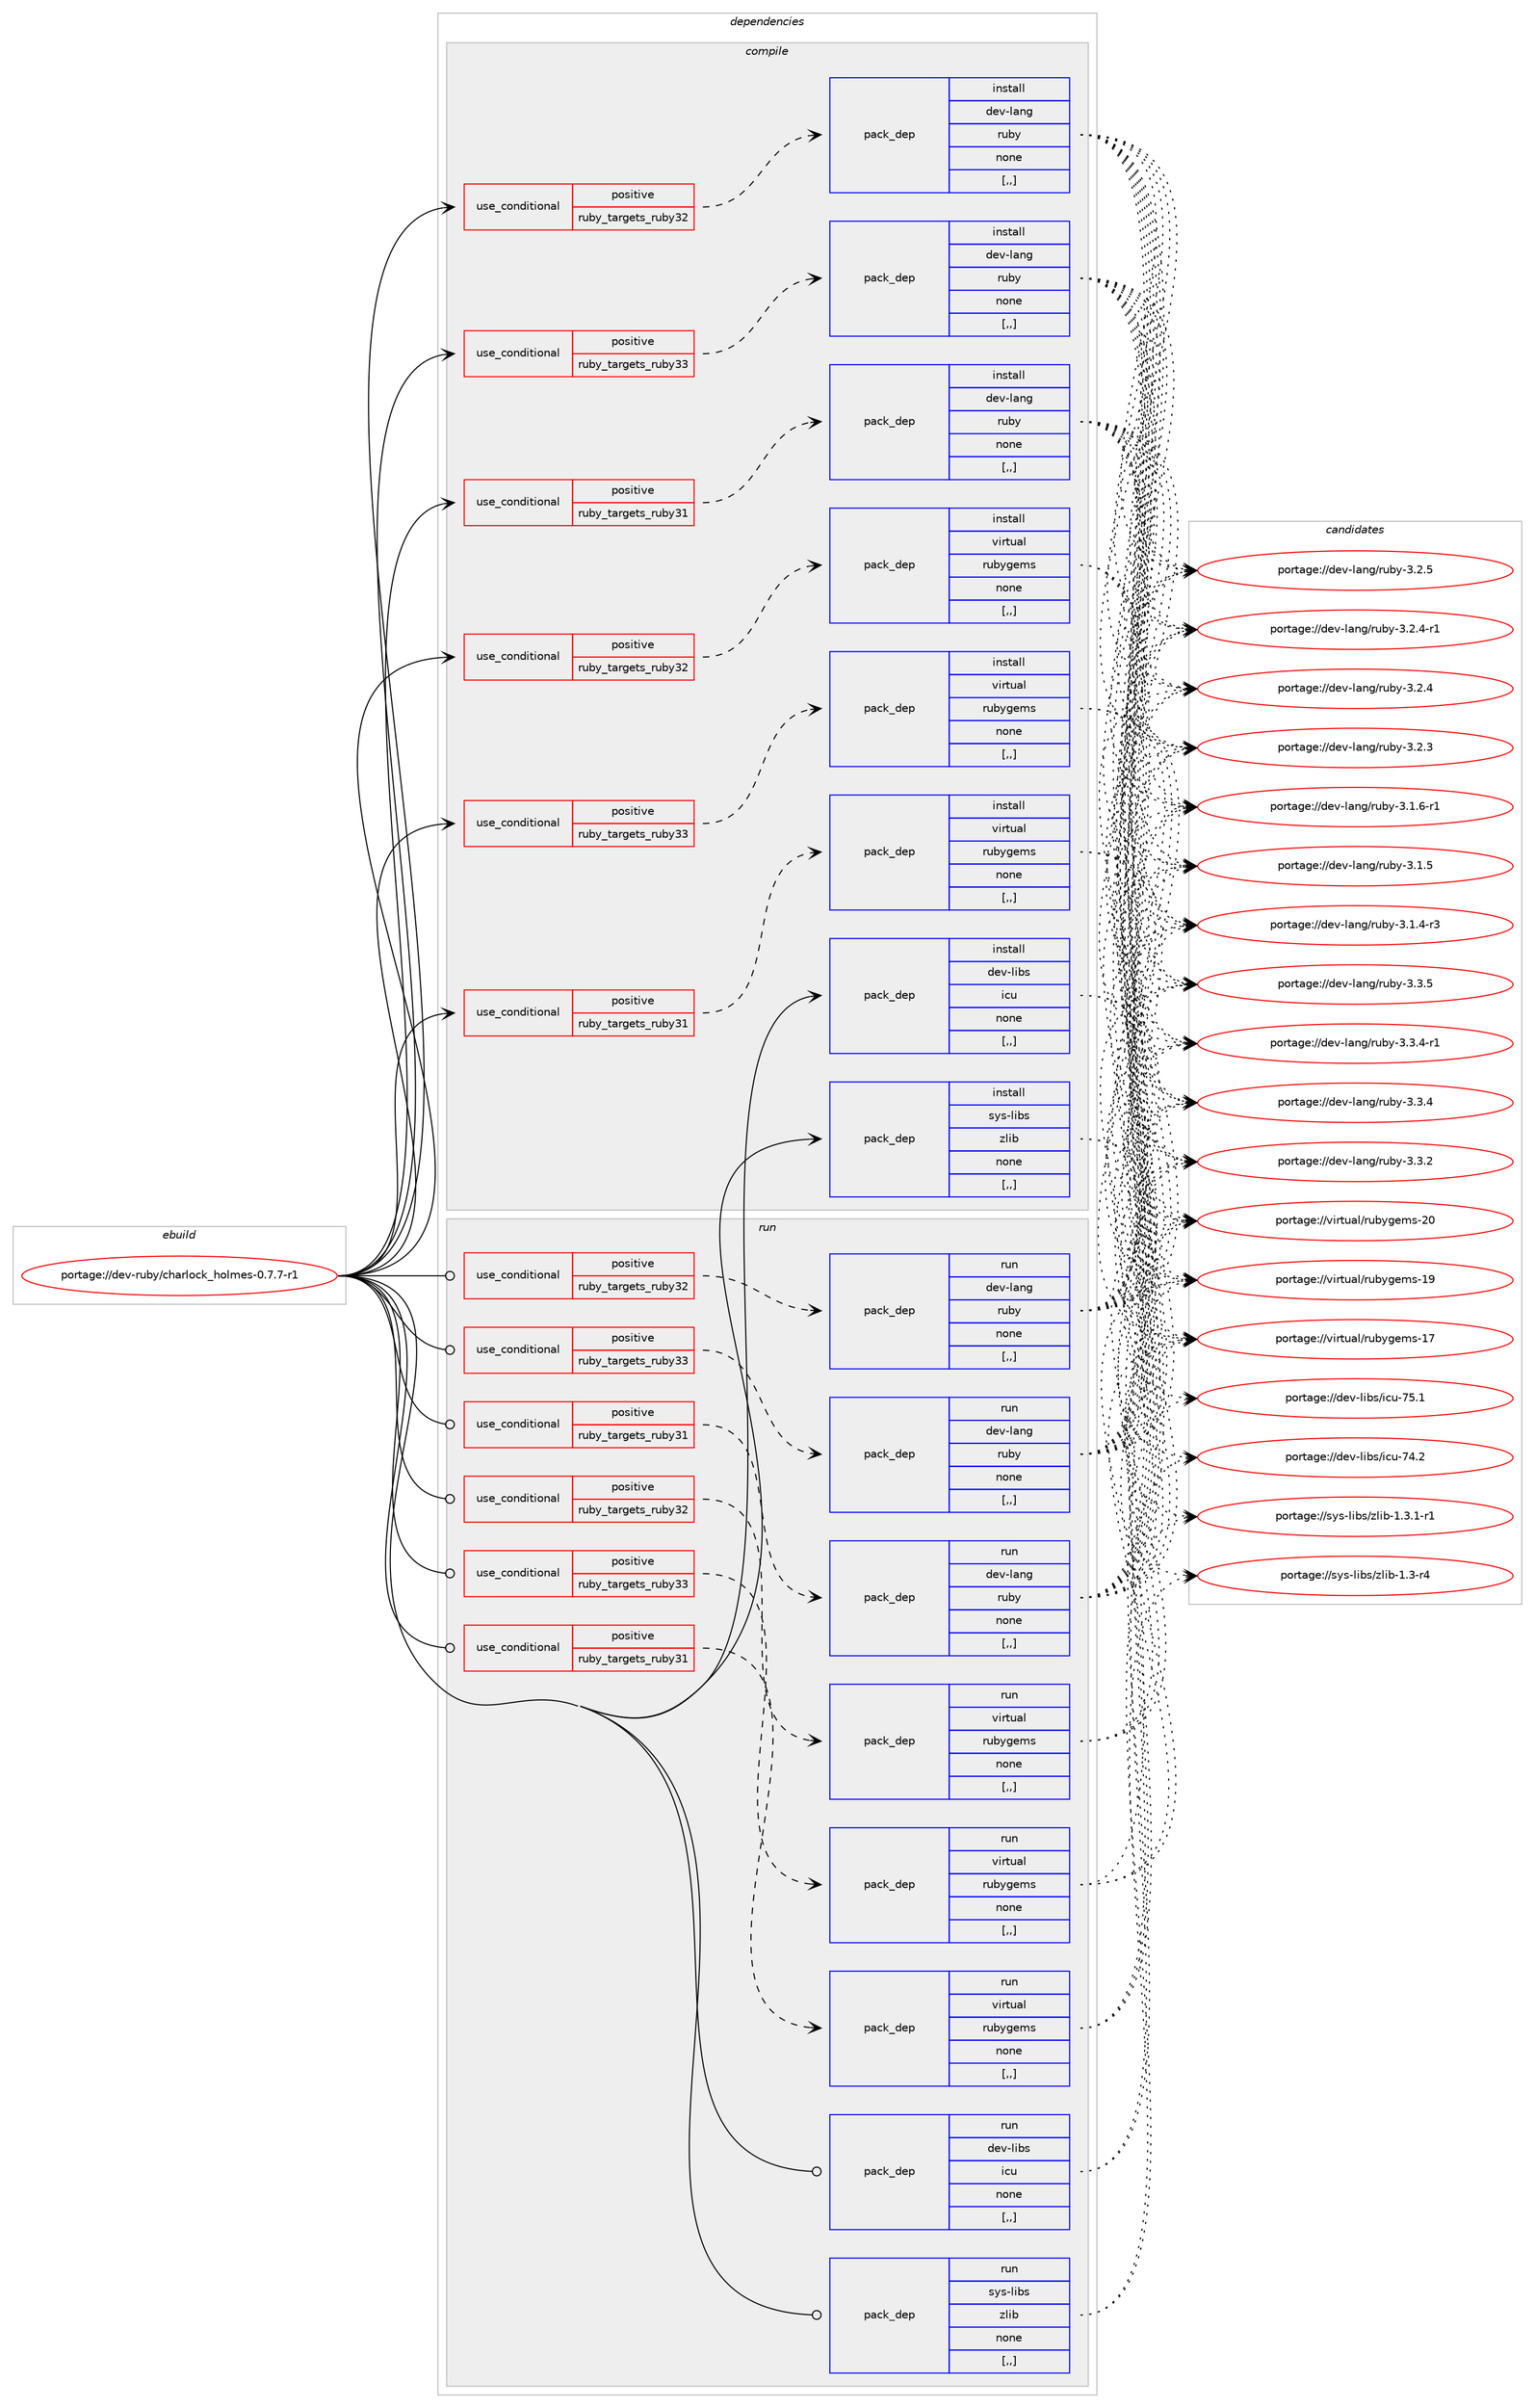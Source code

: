 digraph prolog {

# *************
# Graph options
# *************

newrank=true;
concentrate=true;
compound=true;
graph [rankdir=LR,fontname=Helvetica,fontsize=10,ranksep=1.5];#, ranksep=2.5, nodesep=0.2];
edge  [arrowhead=vee];
node  [fontname=Helvetica,fontsize=10];

# **********
# The ebuild
# **********

subgraph cluster_leftcol {
color=gray;
label=<<i>ebuild</i>>;
id [label="portage://dev-ruby/charlock_holmes-0.7.7-r1", color=red, width=4, href="../dev-ruby/charlock_holmes-0.7.7-r1.svg"];
}

# ****************
# The dependencies
# ****************

subgraph cluster_midcol {
color=gray;
label=<<i>dependencies</i>>;
subgraph cluster_compile {
fillcolor="#eeeeee";
style=filled;
label=<<i>compile</i>>;
subgraph cond176289 {
dependency674603 [label=<<TABLE BORDER="0" CELLBORDER="1" CELLSPACING="0" CELLPADDING="4"><TR><TD ROWSPAN="3" CELLPADDING="10">use_conditional</TD></TR><TR><TD>positive</TD></TR><TR><TD>ruby_targets_ruby31</TD></TR></TABLE>>, shape=none, color=red];
subgraph pack493427 {
dependency674604 [label=<<TABLE BORDER="0" CELLBORDER="1" CELLSPACING="0" CELLPADDING="4" WIDTH="220"><TR><TD ROWSPAN="6" CELLPADDING="30">pack_dep</TD></TR><TR><TD WIDTH="110">install</TD></TR><TR><TD>dev-lang</TD></TR><TR><TD>ruby</TD></TR><TR><TD>none</TD></TR><TR><TD>[,,]</TD></TR></TABLE>>, shape=none, color=blue];
}
dependency674603:e -> dependency674604:w [weight=20,style="dashed",arrowhead="vee"];
}
id:e -> dependency674603:w [weight=20,style="solid",arrowhead="vee"];
subgraph cond176290 {
dependency674605 [label=<<TABLE BORDER="0" CELLBORDER="1" CELLSPACING="0" CELLPADDING="4"><TR><TD ROWSPAN="3" CELLPADDING="10">use_conditional</TD></TR><TR><TD>positive</TD></TR><TR><TD>ruby_targets_ruby31</TD></TR></TABLE>>, shape=none, color=red];
subgraph pack493428 {
dependency674606 [label=<<TABLE BORDER="0" CELLBORDER="1" CELLSPACING="0" CELLPADDING="4" WIDTH="220"><TR><TD ROWSPAN="6" CELLPADDING="30">pack_dep</TD></TR><TR><TD WIDTH="110">install</TD></TR><TR><TD>virtual</TD></TR><TR><TD>rubygems</TD></TR><TR><TD>none</TD></TR><TR><TD>[,,]</TD></TR></TABLE>>, shape=none, color=blue];
}
dependency674605:e -> dependency674606:w [weight=20,style="dashed",arrowhead="vee"];
}
id:e -> dependency674605:w [weight=20,style="solid",arrowhead="vee"];
subgraph cond176291 {
dependency674607 [label=<<TABLE BORDER="0" CELLBORDER="1" CELLSPACING="0" CELLPADDING="4"><TR><TD ROWSPAN="3" CELLPADDING="10">use_conditional</TD></TR><TR><TD>positive</TD></TR><TR><TD>ruby_targets_ruby32</TD></TR></TABLE>>, shape=none, color=red];
subgraph pack493429 {
dependency674608 [label=<<TABLE BORDER="0" CELLBORDER="1" CELLSPACING="0" CELLPADDING="4" WIDTH="220"><TR><TD ROWSPAN="6" CELLPADDING="30">pack_dep</TD></TR><TR><TD WIDTH="110">install</TD></TR><TR><TD>dev-lang</TD></TR><TR><TD>ruby</TD></TR><TR><TD>none</TD></TR><TR><TD>[,,]</TD></TR></TABLE>>, shape=none, color=blue];
}
dependency674607:e -> dependency674608:w [weight=20,style="dashed",arrowhead="vee"];
}
id:e -> dependency674607:w [weight=20,style="solid",arrowhead="vee"];
subgraph cond176292 {
dependency674609 [label=<<TABLE BORDER="0" CELLBORDER="1" CELLSPACING="0" CELLPADDING="4"><TR><TD ROWSPAN="3" CELLPADDING="10">use_conditional</TD></TR><TR><TD>positive</TD></TR><TR><TD>ruby_targets_ruby32</TD></TR></TABLE>>, shape=none, color=red];
subgraph pack493430 {
dependency674610 [label=<<TABLE BORDER="0" CELLBORDER="1" CELLSPACING="0" CELLPADDING="4" WIDTH="220"><TR><TD ROWSPAN="6" CELLPADDING="30">pack_dep</TD></TR><TR><TD WIDTH="110">install</TD></TR><TR><TD>virtual</TD></TR><TR><TD>rubygems</TD></TR><TR><TD>none</TD></TR><TR><TD>[,,]</TD></TR></TABLE>>, shape=none, color=blue];
}
dependency674609:e -> dependency674610:w [weight=20,style="dashed",arrowhead="vee"];
}
id:e -> dependency674609:w [weight=20,style="solid",arrowhead="vee"];
subgraph cond176293 {
dependency674611 [label=<<TABLE BORDER="0" CELLBORDER="1" CELLSPACING="0" CELLPADDING="4"><TR><TD ROWSPAN="3" CELLPADDING="10">use_conditional</TD></TR><TR><TD>positive</TD></TR><TR><TD>ruby_targets_ruby33</TD></TR></TABLE>>, shape=none, color=red];
subgraph pack493431 {
dependency674612 [label=<<TABLE BORDER="0" CELLBORDER="1" CELLSPACING="0" CELLPADDING="4" WIDTH="220"><TR><TD ROWSPAN="6" CELLPADDING="30">pack_dep</TD></TR><TR><TD WIDTH="110">install</TD></TR><TR><TD>dev-lang</TD></TR><TR><TD>ruby</TD></TR><TR><TD>none</TD></TR><TR><TD>[,,]</TD></TR></TABLE>>, shape=none, color=blue];
}
dependency674611:e -> dependency674612:w [weight=20,style="dashed",arrowhead="vee"];
}
id:e -> dependency674611:w [weight=20,style="solid",arrowhead="vee"];
subgraph cond176294 {
dependency674613 [label=<<TABLE BORDER="0" CELLBORDER="1" CELLSPACING="0" CELLPADDING="4"><TR><TD ROWSPAN="3" CELLPADDING="10">use_conditional</TD></TR><TR><TD>positive</TD></TR><TR><TD>ruby_targets_ruby33</TD></TR></TABLE>>, shape=none, color=red];
subgraph pack493432 {
dependency674614 [label=<<TABLE BORDER="0" CELLBORDER="1" CELLSPACING="0" CELLPADDING="4" WIDTH="220"><TR><TD ROWSPAN="6" CELLPADDING="30">pack_dep</TD></TR><TR><TD WIDTH="110">install</TD></TR><TR><TD>virtual</TD></TR><TR><TD>rubygems</TD></TR><TR><TD>none</TD></TR><TR><TD>[,,]</TD></TR></TABLE>>, shape=none, color=blue];
}
dependency674613:e -> dependency674614:w [weight=20,style="dashed",arrowhead="vee"];
}
id:e -> dependency674613:w [weight=20,style="solid",arrowhead="vee"];
subgraph pack493433 {
dependency674615 [label=<<TABLE BORDER="0" CELLBORDER="1" CELLSPACING="0" CELLPADDING="4" WIDTH="220"><TR><TD ROWSPAN="6" CELLPADDING="30">pack_dep</TD></TR><TR><TD WIDTH="110">install</TD></TR><TR><TD>dev-libs</TD></TR><TR><TD>icu</TD></TR><TR><TD>none</TD></TR><TR><TD>[,,]</TD></TR></TABLE>>, shape=none, color=blue];
}
id:e -> dependency674615:w [weight=20,style="solid",arrowhead="vee"];
subgraph pack493434 {
dependency674616 [label=<<TABLE BORDER="0" CELLBORDER="1" CELLSPACING="0" CELLPADDING="4" WIDTH="220"><TR><TD ROWSPAN="6" CELLPADDING="30">pack_dep</TD></TR><TR><TD WIDTH="110">install</TD></TR><TR><TD>sys-libs</TD></TR><TR><TD>zlib</TD></TR><TR><TD>none</TD></TR><TR><TD>[,,]</TD></TR></TABLE>>, shape=none, color=blue];
}
id:e -> dependency674616:w [weight=20,style="solid",arrowhead="vee"];
}
subgraph cluster_compileandrun {
fillcolor="#eeeeee";
style=filled;
label=<<i>compile and run</i>>;
}
subgraph cluster_run {
fillcolor="#eeeeee";
style=filled;
label=<<i>run</i>>;
subgraph cond176295 {
dependency674617 [label=<<TABLE BORDER="0" CELLBORDER="1" CELLSPACING="0" CELLPADDING="4"><TR><TD ROWSPAN="3" CELLPADDING="10">use_conditional</TD></TR><TR><TD>positive</TD></TR><TR><TD>ruby_targets_ruby31</TD></TR></TABLE>>, shape=none, color=red];
subgraph pack493435 {
dependency674618 [label=<<TABLE BORDER="0" CELLBORDER="1" CELLSPACING="0" CELLPADDING="4" WIDTH="220"><TR><TD ROWSPAN="6" CELLPADDING="30">pack_dep</TD></TR><TR><TD WIDTH="110">run</TD></TR><TR><TD>dev-lang</TD></TR><TR><TD>ruby</TD></TR><TR><TD>none</TD></TR><TR><TD>[,,]</TD></TR></TABLE>>, shape=none, color=blue];
}
dependency674617:e -> dependency674618:w [weight=20,style="dashed",arrowhead="vee"];
}
id:e -> dependency674617:w [weight=20,style="solid",arrowhead="odot"];
subgraph cond176296 {
dependency674619 [label=<<TABLE BORDER="0" CELLBORDER="1" CELLSPACING="0" CELLPADDING="4"><TR><TD ROWSPAN="3" CELLPADDING="10">use_conditional</TD></TR><TR><TD>positive</TD></TR><TR><TD>ruby_targets_ruby31</TD></TR></TABLE>>, shape=none, color=red];
subgraph pack493436 {
dependency674620 [label=<<TABLE BORDER="0" CELLBORDER="1" CELLSPACING="0" CELLPADDING="4" WIDTH="220"><TR><TD ROWSPAN="6" CELLPADDING="30">pack_dep</TD></TR><TR><TD WIDTH="110">run</TD></TR><TR><TD>virtual</TD></TR><TR><TD>rubygems</TD></TR><TR><TD>none</TD></TR><TR><TD>[,,]</TD></TR></TABLE>>, shape=none, color=blue];
}
dependency674619:e -> dependency674620:w [weight=20,style="dashed",arrowhead="vee"];
}
id:e -> dependency674619:w [weight=20,style="solid",arrowhead="odot"];
subgraph cond176297 {
dependency674621 [label=<<TABLE BORDER="0" CELLBORDER="1" CELLSPACING="0" CELLPADDING="4"><TR><TD ROWSPAN="3" CELLPADDING="10">use_conditional</TD></TR><TR><TD>positive</TD></TR><TR><TD>ruby_targets_ruby32</TD></TR></TABLE>>, shape=none, color=red];
subgraph pack493437 {
dependency674622 [label=<<TABLE BORDER="0" CELLBORDER="1" CELLSPACING="0" CELLPADDING="4" WIDTH="220"><TR><TD ROWSPAN="6" CELLPADDING="30">pack_dep</TD></TR><TR><TD WIDTH="110">run</TD></TR><TR><TD>dev-lang</TD></TR><TR><TD>ruby</TD></TR><TR><TD>none</TD></TR><TR><TD>[,,]</TD></TR></TABLE>>, shape=none, color=blue];
}
dependency674621:e -> dependency674622:w [weight=20,style="dashed",arrowhead="vee"];
}
id:e -> dependency674621:w [weight=20,style="solid",arrowhead="odot"];
subgraph cond176298 {
dependency674623 [label=<<TABLE BORDER="0" CELLBORDER="1" CELLSPACING="0" CELLPADDING="4"><TR><TD ROWSPAN="3" CELLPADDING="10">use_conditional</TD></TR><TR><TD>positive</TD></TR><TR><TD>ruby_targets_ruby32</TD></TR></TABLE>>, shape=none, color=red];
subgraph pack493438 {
dependency674624 [label=<<TABLE BORDER="0" CELLBORDER="1" CELLSPACING="0" CELLPADDING="4" WIDTH="220"><TR><TD ROWSPAN="6" CELLPADDING="30">pack_dep</TD></TR><TR><TD WIDTH="110">run</TD></TR><TR><TD>virtual</TD></TR><TR><TD>rubygems</TD></TR><TR><TD>none</TD></TR><TR><TD>[,,]</TD></TR></TABLE>>, shape=none, color=blue];
}
dependency674623:e -> dependency674624:w [weight=20,style="dashed",arrowhead="vee"];
}
id:e -> dependency674623:w [weight=20,style="solid",arrowhead="odot"];
subgraph cond176299 {
dependency674625 [label=<<TABLE BORDER="0" CELLBORDER="1" CELLSPACING="0" CELLPADDING="4"><TR><TD ROWSPAN="3" CELLPADDING="10">use_conditional</TD></TR><TR><TD>positive</TD></TR><TR><TD>ruby_targets_ruby33</TD></TR></TABLE>>, shape=none, color=red];
subgraph pack493439 {
dependency674626 [label=<<TABLE BORDER="0" CELLBORDER="1" CELLSPACING="0" CELLPADDING="4" WIDTH="220"><TR><TD ROWSPAN="6" CELLPADDING="30">pack_dep</TD></TR><TR><TD WIDTH="110">run</TD></TR><TR><TD>dev-lang</TD></TR><TR><TD>ruby</TD></TR><TR><TD>none</TD></TR><TR><TD>[,,]</TD></TR></TABLE>>, shape=none, color=blue];
}
dependency674625:e -> dependency674626:w [weight=20,style="dashed",arrowhead="vee"];
}
id:e -> dependency674625:w [weight=20,style="solid",arrowhead="odot"];
subgraph cond176300 {
dependency674627 [label=<<TABLE BORDER="0" CELLBORDER="1" CELLSPACING="0" CELLPADDING="4"><TR><TD ROWSPAN="3" CELLPADDING="10">use_conditional</TD></TR><TR><TD>positive</TD></TR><TR><TD>ruby_targets_ruby33</TD></TR></TABLE>>, shape=none, color=red];
subgraph pack493440 {
dependency674628 [label=<<TABLE BORDER="0" CELLBORDER="1" CELLSPACING="0" CELLPADDING="4" WIDTH="220"><TR><TD ROWSPAN="6" CELLPADDING="30">pack_dep</TD></TR><TR><TD WIDTH="110">run</TD></TR><TR><TD>virtual</TD></TR><TR><TD>rubygems</TD></TR><TR><TD>none</TD></TR><TR><TD>[,,]</TD></TR></TABLE>>, shape=none, color=blue];
}
dependency674627:e -> dependency674628:w [weight=20,style="dashed",arrowhead="vee"];
}
id:e -> dependency674627:w [weight=20,style="solid",arrowhead="odot"];
subgraph pack493441 {
dependency674629 [label=<<TABLE BORDER="0" CELLBORDER="1" CELLSPACING="0" CELLPADDING="4" WIDTH="220"><TR><TD ROWSPAN="6" CELLPADDING="30">pack_dep</TD></TR><TR><TD WIDTH="110">run</TD></TR><TR><TD>dev-libs</TD></TR><TR><TD>icu</TD></TR><TR><TD>none</TD></TR><TR><TD>[,,]</TD></TR></TABLE>>, shape=none, color=blue];
}
id:e -> dependency674629:w [weight=20,style="solid",arrowhead="odot"];
subgraph pack493442 {
dependency674630 [label=<<TABLE BORDER="0" CELLBORDER="1" CELLSPACING="0" CELLPADDING="4" WIDTH="220"><TR><TD ROWSPAN="6" CELLPADDING="30">pack_dep</TD></TR><TR><TD WIDTH="110">run</TD></TR><TR><TD>sys-libs</TD></TR><TR><TD>zlib</TD></TR><TR><TD>none</TD></TR><TR><TD>[,,]</TD></TR></TABLE>>, shape=none, color=blue];
}
id:e -> dependency674630:w [weight=20,style="solid",arrowhead="odot"];
}
}

# **************
# The candidates
# **************

subgraph cluster_choices {
rank=same;
color=gray;
label=<<i>candidates</i>>;

subgraph choice493427 {
color=black;
nodesep=1;
choice10010111845108971101034711411798121455146514653 [label="portage://dev-lang/ruby-3.3.5", color=red, width=4,href="../dev-lang/ruby-3.3.5.svg"];
choice100101118451089711010347114117981214551465146524511449 [label="portage://dev-lang/ruby-3.3.4-r1", color=red, width=4,href="../dev-lang/ruby-3.3.4-r1.svg"];
choice10010111845108971101034711411798121455146514652 [label="portage://dev-lang/ruby-3.3.4", color=red, width=4,href="../dev-lang/ruby-3.3.4.svg"];
choice10010111845108971101034711411798121455146514650 [label="portage://dev-lang/ruby-3.3.2", color=red, width=4,href="../dev-lang/ruby-3.3.2.svg"];
choice10010111845108971101034711411798121455146504653 [label="portage://dev-lang/ruby-3.2.5", color=red, width=4,href="../dev-lang/ruby-3.2.5.svg"];
choice100101118451089711010347114117981214551465046524511449 [label="portage://dev-lang/ruby-3.2.4-r1", color=red, width=4,href="../dev-lang/ruby-3.2.4-r1.svg"];
choice10010111845108971101034711411798121455146504652 [label="portage://dev-lang/ruby-3.2.4", color=red, width=4,href="../dev-lang/ruby-3.2.4.svg"];
choice10010111845108971101034711411798121455146504651 [label="portage://dev-lang/ruby-3.2.3", color=red, width=4,href="../dev-lang/ruby-3.2.3.svg"];
choice100101118451089711010347114117981214551464946544511449 [label="portage://dev-lang/ruby-3.1.6-r1", color=red, width=4,href="../dev-lang/ruby-3.1.6-r1.svg"];
choice10010111845108971101034711411798121455146494653 [label="portage://dev-lang/ruby-3.1.5", color=red, width=4,href="../dev-lang/ruby-3.1.5.svg"];
choice100101118451089711010347114117981214551464946524511451 [label="portage://dev-lang/ruby-3.1.4-r3", color=red, width=4,href="../dev-lang/ruby-3.1.4-r3.svg"];
dependency674604:e -> choice10010111845108971101034711411798121455146514653:w [style=dotted,weight="100"];
dependency674604:e -> choice100101118451089711010347114117981214551465146524511449:w [style=dotted,weight="100"];
dependency674604:e -> choice10010111845108971101034711411798121455146514652:w [style=dotted,weight="100"];
dependency674604:e -> choice10010111845108971101034711411798121455146514650:w [style=dotted,weight="100"];
dependency674604:e -> choice10010111845108971101034711411798121455146504653:w [style=dotted,weight="100"];
dependency674604:e -> choice100101118451089711010347114117981214551465046524511449:w [style=dotted,weight="100"];
dependency674604:e -> choice10010111845108971101034711411798121455146504652:w [style=dotted,weight="100"];
dependency674604:e -> choice10010111845108971101034711411798121455146504651:w [style=dotted,weight="100"];
dependency674604:e -> choice100101118451089711010347114117981214551464946544511449:w [style=dotted,weight="100"];
dependency674604:e -> choice10010111845108971101034711411798121455146494653:w [style=dotted,weight="100"];
dependency674604:e -> choice100101118451089711010347114117981214551464946524511451:w [style=dotted,weight="100"];
}
subgraph choice493428 {
color=black;
nodesep=1;
choice118105114116117971084711411798121103101109115455048 [label="portage://virtual/rubygems-20", color=red, width=4,href="../virtual/rubygems-20.svg"];
choice118105114116117971084711411798121103101109115454957 [label="portage://virtual/rubygems-19", color=red, width=4,href="../virtual/rubygems-19.svg"];
choice118105114116117971084711411798121103101109115454955 [label="portage://virtual/rubygems-17", color=red, width=4,href="../virtual/rubygems-17.svg"];
dependency674606:e -> choice118105114116117971084711411798121103101109115455048:w [style=dotted,weight="100"];
dependency674606:e -> choice118105114116117971084711411798121103101109115454957:w [style=dotted,weight="100"];
dependency674606:e -> choice118105114116117971084711411798121103101109115454955:w [style=dotted,weight="100"];
}
subgraph choice493429 {
color=black;
nodesep=1;
choice10010111845108971101034711411798121455146514653 [label="portage://dev-lang/ruby-3.3.5", color=red, width=4,href="../dev-lang/ruby-3.3.5.svg"];
choice100101118451089711010347114117981214551465146524511449 [label="portage://dev-lang/ruby-3.3.4-r1", color=red, width=4,href="../dev-lang/ruby-3.3.4-r1.svg"];
choice10010111845108971101034711411798121455146514652 [label="portage://dev-lang/ruby-3.3.4", color=red, width=4,href="../dev-lang/ruby-3.3.4.svg"];
choice10010111845108971101034711411798121455146514650 [label="portage://dev-lang/ruby-3.3.2", color=red, width=4,href="../dev-lang/ruby-3.3.2.svg"];
choice10010111845108971101034711411798121455146504653 [label="portage://dev-lang/ruby-3.2.5", color=red, width=4,href="../dev-lang/ruby-3.2.5.svg"];
choice100101118451089711010347114117981214551465046524511449 [label="portage://dev-lang/ruby-3.2.4-r1", color=red, width=4,href="../dev-lang/ruby-3.2.4-r1.svg"];
choice10010111845108971101034711411798121455146504652 [label="portage://dev-lang/ruby-3.2.4", color=red, width=4,href="../dev-lang/ruby-3.2.4.svg"];
choice10010111845108971101034711411798121455146504651 [label="portage://dev-lang/ruby-3.2.3", color=red, width=4,href="../dev-lang/ruby-3.2.3.svg"];
choice100101118451089711010347114117981214551464946544511449 [label="portage://dev-lang/ruby-3.1.6-r1", color=red, width=4,href="../dev-lang/ruby-3.1.6-r1.svg"];
choice10010111845108971101034711411798121455146494653 [label="portage://dev-lang/ruby-3.1.5", color=red, width=4,href="../dev-lang/ruby-3.1.5.svg"];
choice100101118451089711010347114117981214551464946524511451 [label="portage://dev-lang/ruby-3.1.4-r3", color=red, width=4,href="../dev-lang/ruby-3.1.4-r3.svg"];
dependency674608:e -> choice10010111845108971101034711411798121455146514653:w [style=dotted,weight="100"];
dependency674608:e -> choice100101118451089711010347114117981214551465146524511449:w [style=dotted,weight="100"];
dependency674608:e -> choice10010111845108971101034711411798121455146514652:w [style=dotted,weight="100"];
dependency674608:e -> choice10010111845108971101034711411798121455146514650:w [style=dotted,weight="100"];
dependency674608:e -> choice10010111845108971101034711411798121455146504653:w [style=dotted,weight="100"];
dependency674608:e -> choice100101118451089711010347114117981214551465046524511449:w [style=dotted,weight="100"];
dependency674608:e -> choice10010111845108971101034711411798121455146504652:w [style=dotted,weight="100"];
dependency674608:e -> choice10010111845108971101034711411798121455146504651:w [style=dotted,weight="100"];
dependency674608:e -> choice100101118451089711010347114117981214551464946544511449:w [style=dotted,weight="100"];
dependency674608:e -> choice10010111845108971101034711411798121455146494653:w [style=dotted,weight="100"];
dependency674608:e -> choice100101118451089711010347114117981214551464946524511451:w [style=dotted,weight="100"];
}
subgraph choice493430 {
color=black;
nodesep=1;
choice118105114116117971084711411798121103101109115455048 [label="portage://virtual/rubygems-20", color=red, width=4,href="../virtual/rubygems-20.svg"];
choice118105114116117971084711411798121103101109115454957 [label="portage://virtual/rubygems-19", color=red, width=4,href="../virtual/rubygems-19.svg"];
choice118105114116117971084711411798121103101109115454955 [label="portage://virtual/rubygems-17", color=red, width=4,href="../virtual/rubygems-17.svg"];
dependency674610:e -> choice118105114116117971084711411798121103101109115455048:w [style=dotted,weight="100"];
dependency674610:e -> choice118105114116117971084711411798121103101109115454957:w [style=dotted,weight="100"];
dependency674610:e -> choice118105114116117971084711411798121103101109115454955:w [style=dotted,weight="100"];
}
subgraph choice493431 {
color=black;
nodesep=1;
choice10010111845108971101034711411798121455146514653 [label="portage://dev-lang/ruby-3.3.5", color=red, width=4,href="../dev-lang/ruby-3.3.5.svg"];
choice100101118451089711010347114117981214551465146524511449 [label="portage://dev-lang/ruby-3.3.4-r1", color=red, width=4,href="../dev-lang/ruby-3.3.4-r1.svg"];
choice10010111845108971101034711411798121455146514652 [label="portage://dev-lang/ruby-3.3.4", color=red, width=4,href="../dev-lang/ruby-3.3.4.svg"];
choice10010111845108971101034711411798121455146514650 [label="portage://dev-lang/ruby-3.3.2", color=red, width=4,href="../dev-lang/ruby-3.3.2.svg"];
choice10010111845108971101034711411798121455146504653 [label="portage://dev-lang/ruby-3.2.5", color=red, width=4,href="../dev-lang/ruby-3.2.5.svg"];
choice100101118451089711010347114117981214551465046524511449 [label="portage://dev-lang/ruby-3.2.4-r1", color=red, width=4,href="../dev-lang/ruby-3.2.4-r1.svg"];
choice10010111845108971101034711411798121455146504652 [label="portage://dev-lang/ruby-3.2.4", color=red, width=4,href="../dev-lang/ruby-3.2.4.svg"];
choice10010111845108971101034711411798121455146504651 [label="portage://dev-lang/ruby-3.2.3", color=red, width=4,href="../dev-lang/ruby-3.2.3.svg"];
choice100101118451089711010347114117981214551464946544511449 [label="portage://dev-lang/ruby-3.1.6-r1", color=red, width=4,href="../dev-lang/ruby-3.1.6-r1.svg"];
choice10010111845108971101034711411798121455146494653 [label="portage://dev-lang/ruby-3.1.5", color=red, width=4,href="../dev-lang/ruby-3.1.5.svg"];
choice100101118451089711010347114117981214551464946524511451 [label="portage://dev-lang/ruby-3.1.4-r3", color=red, width=4,href="../dev-lang/ruby-3.1.4-r3.svg"];
dependency674612:e -> choice10010111845108971101034711411798121455146514653:w [style=dotted,weight="100"];
dependency674612:e -> choice100101118451089711010347114117981214551465146524511449:w [style=dotted,weight="100"];
dependency674612:e -> choice10010111845108971101034711411798121455146514652:w [style=dotted,weight="100"];
dependency674612:e -> choice10010111845108971101034711411798121455146514650:w [style=dotted,weight="100"];
dependency674612:e -> choice10010111845108971101034711411798121455146504653:w [style=dotted,weight="100"];
dependency674612:e -> choice100101118451089711010347114117981214551465046524511449:w [style=dotted,weight="100"];
dependency674612:e -> choice10010111845108971101034711411798121455146504652:w [style=dotted,weight="100"];
dependency674612:e -> choice10010111845108971101034711411798121455146504651:w [style=dotted,weight="100"];
dependency674612:e -> choice100101118451089711010347114117981214551464946544511449:w [style=dotted,weight="100"];
dependency674612:e -> choice10010111845108971101034711411798121455146494653:w [style=dotted,weight="100"];
dependency674612:e -> choice100101118451089711010347114117981214551464946524511451:w [style=dotted,weight="100"];
}
subgraph choice493432 {
color=black;
nodesep=1;
choice118105114116117971084711411798121103101109115455048 [label="portage://virtual/rubygems-20", color=red, width=4,href="../virtual/rubygems-20.svg"];
choice118105114116117971084711411798121103101109115454957 [label="portage://virtual/rubygems-19", color=red, width=4,href="../virtual/rubygems-19.svg"];
choice118105114116117971084711411798121103101109115454955 [label="portage://virtual/rubygems-17", color=red, width=4,href="../virtual/rubygems-17.svg"];
dependency674614:e -> choice118105114116117971084711411798121103101109115455048:w [style=dotted,weight="100"];
dependency674614:e -> choice118105114116117971084711411798121103101109115454957:w [style=dotted,weight="100"];
dependency674614:e -> choice118105114116117971084711411798121103101109115454955:w [style=dotted,weight="100"];
}
subgraph choice493433 {
color=black;
nodesep=1;
choice100101118451081059811547105991174555534649 [label="portage://dev-libs/icu-75.1", color=red, width=4,href="../dev-libs/icu-75.1.svg"];
choice100101118451081059811547105991174555524650 [label="portage://dev-libs/icu-74.2", color=red, width=4,href="../dev-libs/icu-74.2.svg"];
dependency674615:e -> choice100101118451081059811547105991174555534649:w [style=dotted,weight="100"];
dependency674615:e -> choice100101118451081059811547105991174555524650:w [style=dotted,weight="100"];
}
subgraph choice493434 {
color=black;
nodesep=1;
choice115121115451081059811547122108105984549465146494511449 [label="portage://sys-libs/zlib-1.3.1-r1", color=red, width=4,href="../sys-libs/zlib-1.3.1-r1.svg"];
choice11512111545108105981154712210810598454946514511452 [label="portage://sys-libs/zlib-1.3-r4", color=red, width=4,href="../sys-libs/zlib-1.3-r4.svg"];
dependency674616:e -> choice115121115451081059811547122108105984549465146494511449:w [style=dotted,weight="100"];
dependency674616:e -> choice11512111545108105981154712210810598454946514511452:w [style=dotted,weight="100"];
}
subgraph choice493435 {
color=black;
nodesep=1;
choice10010111845108971101034711411798121455146514653 [label="portage://dev-lang/ruby-3.3.5", color=red, width=4,href="../dev-lang/ruby-3.3.5.svg"];
choice100101118451089711010347114117981214551465146524511449 [label="portage://dev-lang/ruby-3.3.4-r1", color=red, width=4,href="../dev-lang/ruby-3.3.4-r1.svg"];
choice10010111845108971101034711411798121455146514652 [label="portage://dev-lang/ruby-3.3.4", color=red, width=4,href="../dev-lang/ruby-3.3.4.svg"];
choice10010111845108971101034711411798121455146514650 [label="portage://dev-lang/ruby-3.3.2", color=red, width=4,href="../dev-lang/ruby-3.3.2.svg"];
choice10010111845108971101034711411798121455146504653 [label="portage://dev-lang/ruby-3.2.5", color=red, width=4,href="../dev-lang/ruby-3.2.5.svg"];
choice100101118451089711010347114117981214551465046524511449 [label="portage://dev-lang/ruby-3.2.4-r1", color=red, width=4,href="../dev-lang/ruby-3.2.4-r1.svg"];
choice10010111845108971101034711411798121455146504652 [label="portage://dev-lang/ruby-3.2.4", color=red, width=4,href="../dev-lang/ruby-3.2.4.svg"];
choice10010111845108971101034711411798121455146504651 [label="portage://dev-lang/ruby-3.2.3", color=red, width=4,href="../dev-lang/ruby-3.2.3.svg"];
choice100101118451089711010347114117981214551464946544511449 [label="portage://dev-lang/ruby-3.1.6-r1", color=red, width=4,href="../dev-lang/ruby-3.1.6-r1.svg"];
choice10010111845108971101034711411798121455146494653 [label="portage://dev-lang/ruby-3.1.5", color=red, width=4,href="../dev-lang/ruby-3.1.5.svg"];
choice100101118451089711010347114117981214551464946524511451 [label="portage://dev-lang/ruby-3.1.4-r3", color=red, width=4,href="../dev-lang/ruby-3.1.4-r3.svg"];
dependency674618:e -> choice10010111845108971101034711411798121455146514653:w [style=dotted,weight="100"];
dependency674618:e -> choice100101118451089711010347114117981214551465146524511449:w [style=dotted,weight="100"];
dependency674618:e -> choice10010111845108971101034711411798121455146514652:w [style=dotted,weight="100"];
dependency674618:e -> choice10010111845108971101034711411798121455146514650:w [style=dotted,weight="100"];
dependency674618:e -> choice10010111845108971101034711411798121455146504653:w [style=dotted,weight="100"];
dependency674618:e -> choice100101118451089711010347114117981214551465046524511449:w [style=dotted,weight="100"];
dependency674618:e -> choice10010111845108971101034711411798121455146504652:w [style=dotted,weight="100"];
dependency674618:e -> choice10010111845108971101034711411798121455146504651:w [style=dotted,weight="100"];
dependency674618:e -> choice100101118451089711010347114117981214551464946544511449:w [style=dotted,weight="100"];
dependency674618:e -> choice10010111845108971101034711411798121455146494653:w [style=dotted,weight="100"];
dependency674618:e -> choice100101118451089711010347114117981214551464946524511451:w [style=dotted,weight="100"];
}
subgraph choice493436 {
color=black;
nodesep=1;
choice118105114116117971084711411798121103101109115455048 [label="portage://virtual/rubygems-20", color=red, width=4,href="../virtual/rubygems-20.svg"];
choice118105114116117971084711411798121103101109115454957 [label="portage://virtual/rubygems-19", color=red, width=4,href="../virtual/rubygems-19.svg"];
choice118105114116117971084711411798121103101109115454955 [label="portage://virtual/rubygems-17", color=red, width=4,href="../virtual/rubygems-17.svg"];
dependency674620:e -> choice118105114116117971084711411798121103101109115455048:w [style=dotted,weight="100"];
dependency674620:e -> choice118105114116117971084711411798121103101109115454957:w [style=dotted,weight="100"];
dependency674620:e -> choice118105114116117971084711411798121103101109115454955:w [style=dotted,weight="100"];
}
subgraph choice493437 {
color=black;
nodesep=1;
choice10010111845108971101034711411798121455146514653 [label="portage://dev-lang/ruby-3.3.5", color=red, width=4,href="../dev-lang/ruby-3.3.5.svg"];
choice100101118451089711010347114117981214551465146524511449 [label="portage://dev-lang/ruby-3.3.4-r1", color=red, width=4,href="../dev-lang/ruby-3.3.4-r1.svg"];
choice10010111845108971101034711411798121455146514652 [label="portage://dev-lang/ruby-3.3.4", color=red, width=4,href="../dev-lang/ruby-3.3.4.svg"];
choice10010111845108971101034711411798121455146514650 [label="portage://dev-lang/ruby-3.3.2", color=red, width=4,href="../dev-lang/ruby-3.3.2.svg"];
choice10010111845108971101034711411798121455146504653 [label="portage://dev-lang/ruby-3.2.5", color=red, width=4,href="../dev-lang/ruby-3.2.5.svg"];
choice100101118451089711010347114117981214551465046524511449 [label="portage://dev-lang/ruby-3.2.4-r1", color=red, width=4,href="../dev-lang/ruby-3.2.4-r1.svg"];
choice10010111845108971101034711411798121455146504652 [label="portage://dev-lang/ruby-3.2.4", color=red, width=4,href="../dev-lang/ruby-3.2.4.svg"];
choice10010111845108971101034711411798121455146504651 [label="portage://dev-lang/ruby-3.2.3", color=red, width=4,href="../dev-lang/ruby-3.2.3.svg"];
choice100101118451089711010347114117981214551464946544511449 [label="portage://dev-lang/ruby-3.1.6-r1", color=red, width=4,href="../dev-lang/ruby-3.1.6-r1.svg"];
choice10010111845108971101034711411798121455146494653 [label="portage://dev-lang/ruby-3.1.5", color=red, width=4,href="../dev-lang/ruby-3.1.5.svg"];
choice100101118451089711010347114117981214551464946524511451 [label="portage://dev-lang/ruby-3.1.4-r3", color=red, width=4,href="../dev-lang/ruby-3.1.4-r3.svg"];
dependency674622:e -> choice10010111845108971101034711411798121455146514653:w [style=dotted,weight="100"];
dependency674622:e -> choice100101118451089711010347114117981214551465146524511449:w [style=dotted,weight="100"];
dependency674622:e -> choice10010111845108971101034711411798121455146514652:w [style=dotted,weight="100"];
dependency674622:e -> choice10010111845108971101034711411798121455146514650:w [style=dotted,weight="100"];
dependency674622:e -> choice10010111845108971101034711411798121455146504653:w [style=dotted,weight="100"];
dependency674622:e -> choice100101118451089711010347114117981214551465046524511449:w [style=dotted,weight="100"];
dependency674622:e -> choice10010111845108971101034711411798121455146504652:w [style=dotted,weight="100"];
dependency674622:e -> choice10010111845108971101034711411798121455146504651:w [style=dotted,weight="100"];
dependency674622:e -> choice100101118451089711010347114117981214551464946544511449:w [style=dotted,weight="100"];
dependency674622:e -> choice10010111845108971101034711411798121455146494653:w [style=dotted,weight="100"];
dependency674622:e -> choice100101118451089711010347114117981214551464946524511451:w [style=dotted,weight="100"];
}
subgraph choice493438 {
color=black;
nodesep=1;
choice118105114116117971084711411798121103101109115455048 [label="portage://virtual/rubygems-20", color=red, width=4,href="../virtual/rubygems-20.svg"];
choice118105114116117971084711411798121103101109115454957 [label="portage://virtual/rubygems-19", color=red, width=4,href="../virtual/rubygems-19.svg"];
choice118105114116117971084711411798121103101109115454955 [label="portage://virtual/rubygems-17", color=red, width=4,href="../virtual/rubygems-17.svg"];
dependency674624:e -> choice118105114116117971084711411798121103101109115455048:w [style=dotted,weight="100"];
dependency674624:e -> choice118105114116117971084711411798121103101109115454957:w [style=dotted,weight="100"];
dependency674624:e -> choice118105114116117971084711411798121103101109115454955:w [style=dotted,weight="100"];
}
subgraph choice493439 {
color=black;
nodesep=1;
choice10010111845108971101034711411798121455146514653 [label="portage://dev-lang/ruby-3.3.5", color=red, width=4,href="../dev-lang/ruby-3.3.5.svg"];
choice100101118451089711010347114117981214551465146524511449 [label="portage://dev-lang/ruby-3.3.4-r1", color=red, width=4,href="../dev-lang/ruby-3.3.4-r1.svg"];
choice10010111845108971101034711411798121455146514652 [label="portage://dev-lang/ruby-3.3.4", color=red, width=4,href="../dev-lang/ruby-3.3.4.svg"];
choice10010111845108971101034711411798121455146514650 [label="portage://dev-lang/ruby-3.3.2", color=red, width=4,href="../dev-lang/ruby-3.3.2.svg"];
choice10010111845108971101034711411798121455146504653 [label="portage://dev-lang/ruby-3.2.5", color=red, width=4,href="../dev-lang/ruby-3.2.5.svg"];
choice100101118451089711010347114117981214551465046524511449 [label="portage://dev-lang/ruby-3.2.4-r1", color=red, width=4,href="../dev-lang/ruby-3.2.4-r1.svg"];
choice10010111845108971101034711411798121455146504652 [label="portage://dev-lang/ruby-3.2.4", color=red, width=4,href="../dev-lang/ruby-3.2.4.svg"];
choice10010111845108971101034711411798121455146504651 [label="portage://dev-lang/ruby-3.2.3", color=red, width=4,href="../dev-lang/ruby-3.2.3.svg"];
choice100101118451089711010347114117981214551464946544511449 [label="portage://dev-lang/ruby-3.1.6-r1", color=red, width=4,href="../dev-lang/ruby-3.1.6-r1.svg"];
choice10010111845108971101034711411798121455146494653 [label="portage://dev-lang/ruby-3.1.5", color=red, width=4,href="../dev-lang/ruby-3.1.5.svg"];
choice100101118451089711010347114117981214551464946524511451 [label="portage://dev-lang/ruby-3.1.4-r3", color=red, width=4,href="../dev-lang/ruby-3.1.4-r3.svg"];
dependency674626:e -> choice10010111845108971101034711411798121455146514653:w [style=dotted,weight="100"];
dependency674626:e -> choice100101118451089711010347114117981214551465146524511449:w [style=dotted,weight="100"];
dependency674626:e -> choice10010111845108971101034711411798121455146514652:w [style=dotted,weight="100"];
dependency674626:e -> choice10010111845108971101034711411798121455146514650:w [style=dotted,weight="100"];
dependency674626:e -> choice10010111845108971101034711411798121455146504653:w [style=dotted,weight="100"];
dependency674626:e -> choice100101118451089711010347114117981214551465046524511449:w [style=dotted,weight="100"];
dependency674626:e -> choice10010111845108971101034711411798121455146504652:w [style=dotted,weight="100"];
dependency674626:e -> choice10010111845108971101034711411798121455146504651:w [style=dotted,weight="100"];
dependency674626:e -> choice100101118451089711010347114117981214551464946544511449:w [style=dotted,weight="100"];
dependency674626:e -> choice10010111845108971101034711411798121455146494653:w [style=dotted,weight="100"];
dependency674626:e -> choice100101118451089711010347114117981214551464946524511451:w [style=dotted,weight="100"];
}
subgraph choice493440 {
color=black;
nodesep=1;
choice118105114116117971084711411798121103101109115455048 [label="portage://virtual/rubygems-20", color=red, width=4,href="../virtual/rubygems-20.svg"];
choice118105114116117971084711411798121103101109115454957 [label="portage://virtual/rubygems-19", color=red, width=4,href="../virtual/rubygems-19.svg"];
choice118105114116117971084711411798121103101109115454955 [label="portage://virtual/rubygems-17", color=red, width=4,href="../virtual/rubygems-17.svg"];
dependency674628:e -> choice118105114116117971084711411798121103101109115455048:w [style=dotted,weight="100"];
dependency674628:e -> choice118105114116117971084711411798121103101109115454957:w [style=dotted,weight="100"];
dependency674628:e -> choice118105114116117971084711411798121103101109115454955:w [style=dotted,weight="100"];
}
subgraph choice493441 {
color=black;
nodesep=1;
choice100101118451081059811547105991174555534649 [label="portage://dev-libs/icu-75.1", color=red, width=4,href="../dev-libs/icu-75.1.svg"];
choice100101118451081059811547105991174555524650 [label="portage://dev-libs/icu-74.2", color=red, width=4,href="../dev-libs/icu-74.2.svg"];
dependency674629:e -> choice100101118451081059811547105991174555534649:w [style=dotted,weight="100"];
dependency674629:e -> choice100101118451081059811547105991174555524650:w [style=dotted,weight="100"];
}
subgraph choice493442 {
color=black;
nodesep=1;
choice115121115451081059811547122108105984549465146494511449 [label="portage://sys-libs/zlib-1.3.1-r1", color=red, width=4,href="../sys-libs/zlib-1.3.1-r1.svg"];
choice11512111545108105981154712210810598454946514511452 [label="portage://sys-libs/zlib-1.3-r4", color=red, width=4,href="../sys-libs/zlib-1.3-r4.svg"];
dependency674630:e -> choice115121115451081059811547122108105984549465146494511449:w [style=dotted,weight="100"];
dependency674630:e -> choice11512111545108105981154712210810598454946514511452:w [style=dotted,weight="100"];
}
}

}
